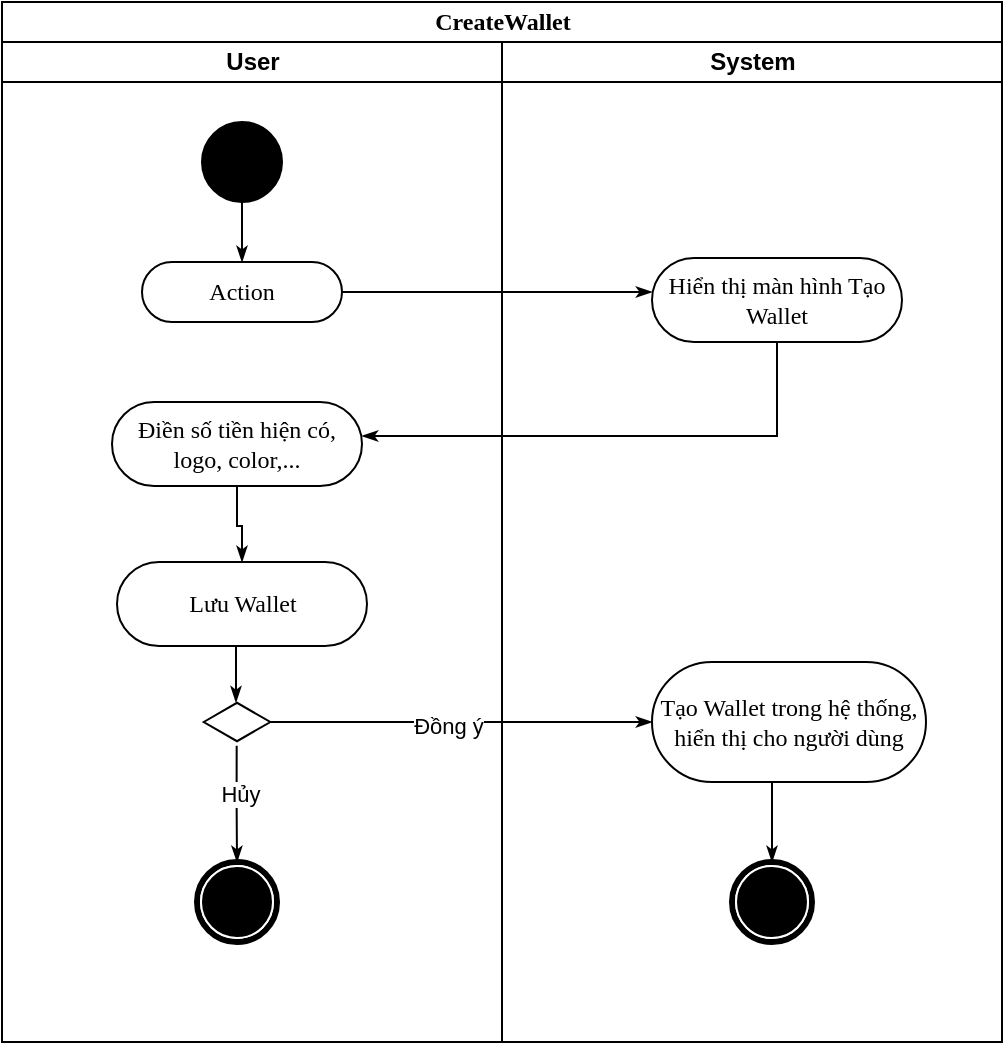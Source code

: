 <mxfile version="24.0.6" type="device">
  <diagram name="Page-1" id="0783ab3e-0a74-02c8-0abd-f7b4e66b4bec">
    <mxGraphModel dx="1216" dy="525" grid="1" gridSize="10" guides="1" tooltips="1" connect="1" arrows="1" fold="1" page="1" pageScale="1" pageWidth="850" pageHeight="1100" background="none" math="0" shadow="0">
      <root>
        <mxCell id="0" />
        <mxCell id="1" parent="0" />
        <mxCell id="1c1d494c118603dd-1" value="CreateWallet" style="swimlane;html=1;childLayout=stackLayout;startSize=20;rounded=0;shadow=0;comic=0;labelBackgroundColor=none;strokeWidth=1;fontFamily=Verdana;fontSize=12;align=center;" parent="1" vertex="1">
          <mxGeometry x="40" y="20" width="500" height="520" as="geometry" />
        </mxCell>
        <mxCell id="1c1d494c118603dd-2" value="User" style="swimlane;html=1;startSize=20;" parent="1c1d494c118603dd-1" vertex="1">
          <mxGeometry y="20" width="250" height="500" as="geometry" />
        </mxCell>
        <mxCell id="60571a20871a0731-4" value="" style="ellipse;whiteSpace=wrap;html=1;rounded=0;shadow=0;comic=0;labelBackgroundColor=none;strokeWidth=1;fillColor=#000000;fontFamily=Verdana;fontSize=12;align=center;" parent="1c1d494c118603dd-2" vertex="1">
          <mxGeometry x="100" y="40" width="40" height="40" as="geometry" />
        </mxCell>
        <mxCell id="60571a20871a0731-8" value="Action" style="rounded=1;whiteSpace=wrap;html=1;shadow=0;comic=0;labelBackgroundColor=none;strokeWidth=1;fontFamily=Verdana;fontSize=12;align=center;arcSize=50;" parent="1c1d494c118603dd-2" vertex="1">
          <mxGeometry x="70" y="110" width="100" height="30" as="geometry" />
        </mxCell>
        <mxCell id="1c1d494c118603dd-27" style="edgeStyle=orthogonalEdgeStyle;rounded=0;html=1;labelBackgroundColor=none;startArrow=none;startFill=0;startSize=5;endArrow=classicThin;endFill=1;endSize=5;jettySize=auto;orthogonalLoop=1;strokeWidth=1;fontFamily=Verdana;fontSize=12" parent="1c1d494c118603dd-2" source="60571a20871a0731-4" target="60571a20871a0731-8" edge="1">
          <mxGeometry relative="1" as="geometry" />
        </mxCell>
        <mxCell id="yX-Vx9N_pX2fVVw5_eaG-4" value="Điền số tiền hiện có, logo, color,..." style="rounded=1;whiteSpace=wrap;html=1;shadow=0;comic=0;labelBackgroundColor=none;strokeWidth=1;fontFamily=Verdana;fontSize=12;align=center;arcSize=50;" vertex="1" parent="1c1d494c118603dd-2">
          <mxGeometry x="55" y="180" width="125" height="42" as="geometry" />
        </mxCell>
        <mxCell id="yX-Vx9N_pX2fVVw5_eaG-8" value="" style="html=1;whiteSpace=wrap;aspect=fixed;shape=isoRectangle;" vertex="1" parent="1c1d494c118603dd-2">
          <mxGeometry x="100.84" y="330" width="33.33" height="20" as="geometry" />
        </mxCell>
        <mxCell id="yX-Vx9N_pX2fVVw5_eaG-9" value="" style="shape=mxgraph.bpmn.shape;html=1;verticalLabelPosition=bottom;labelBackgroundColor=#ffffff;verticalAlign=top;perimeter=ellipsePerimeter;outline=end;symbol=terminate;rounded=0;shadow=0;comic=0;strokeWidth=1;fontFamily=Verdana;fontSize=12;align=center;" vertex="1" parent="1c1d494c118603dd-2">
          <mxGeometry x="97.5" y="410" width="40" height="40" as="geometry" />
        </mxCell>
        <mxCell id="yX-Vx9N_pX2fVVw5_eaG-10" value="Lưu Wallet" style="rounded=1;whiteSpace=wrap;html=1;shadow=0;comic=0;labelBackgroundColor=none;strokeWidth=1;fontFamily=Verdana;fontSize=12;align=center;arcSize=50;" vertex="1" parent="1c1d494c118603dd-2">
          <mxGeometry x="57.5" y="260" width="125" height="42" as="geometry" />
        </mxCell>
        <mxCell id="yX-Vx9N_pX2fVVw5_eaG-11" style="edgeStyle=orthogonalEdgeStyle;rounded=0;html=1;labelBackgroundColor=none;startArrow=none;startFill=0;startSize=5;endArrow=classicThin;endFill=1;endSize=5;jettySize=auto;orthogonalLoop=1;strokeWidth=1;fontFamily=Verdana;fontSize=12" edge="1" parent="1c1d494c118603dd-2" source="yX-Vx9N_pX2fVVw5_eaG-4" target="yX-Vx9N_pX2fVVw5_eaG-10">
          <mxGeometry relative="1" as="geometry">
            <mxPoint x="120" y="200" as="sourcePoint" />
            <mxPoint x="130" y="120" as="targetPoint" />
          </mxGeometry>
        </mxCell>
        <mxCell id="yX-Vx9N_pX2fVVw5_eaG-14" style="edgeStyle=orthogonalEdgeStyle;rounded=0;html=1;labelBackgroundColor=none;startArrow=none;startFill=0;startSize=5;endArrow=classicThin;endFill=1;endSize=5;jettySize=auto;orthogonalLoop=1;strokeWidth=1;fontFamily=Verdana;fontSize=12;entryX=0.485;entryY=0.008;entryDx=0;entryDy=0;entryPerimeter=0;" edge="1" parent="1c1d494c118603dd-2" source="yX-Vx9N_pX2fVVw5_eaG-10" target="yX-Vx9N_pX2fVVw5_eaG-8">
          <mxGeometry relative="1" as="geometry">
            <Array as="points">
              <mxPoint x="117" y="320" />
              <mxPoint x="117" y="320" />
            </Array>
            <mxPoint x="208" y="340" as="sourcePoint" />
            <mxPoint y="387" as="targetPoint" />
          </mxGeometry>
        </mxCell>
        <mxCell id="yX-Vx9N_pX2fVVw5_eaG-17" style="edgeStyle=orthogonalEdgeStyle;rounded=0;html=1;labelBackgroundColor=none;startArrow=none;startFill=0;startSize=5;endArrow=classicThin;endFill=1;endSize=5;jettySize=auto;orthogonalLoop=1;strokeWidth=1;fontFamily=Verdana;fontSize=12;exitX=0.495;exitY=1.093;exitDx=0;exitDy=0;exitPerimeter=0;" edge="1" parent="1c1d494c118603dd-2" source="yX-Vx9N_pX2fVVw5_eaG-8" target="yX-Vx9N_pX2fVVw5_eaG-9">
          <mxGeometry relative="1" as="geometry">
            <Array as="points" />
            <mxPoint x="127" y="312" as="sourcePoint" />
            <mxPoint x="127" y="340" as="targetPoint" />
          </mxGeometry>
        </mxCell>
        <mxCell id="yX-Vx9N_pX2fVVw5_eaG-18" value="Hủy" style="edgeLabel;html=1;align=center;verticalAlign=middle;resizable=0;points=[];" vertex="1" connectable="0" parent="yX-Vx9N_pX2fVVw5_eaG-17">
          <mxGeometry x="-0.18" y="1" relative="1" as="geometry">
            <mxPoint as="offset" />
          </mxGeometry>
        </mxCell>
        <mxCell id="yX-Vx9N_pX2fVVw5_eaG-2" style="edgeStyle=orthogonalEdgeStyle;rounded=0;html=1;labelBackgroundColor=none;startArrow=none;startFill=0;startSize=5;endArrow=classicThin;endFill=1;endSize=5;jettySize=auto;orthogonalLoop=1;strokeWidth=1;fontFamily=Verdana;fontSize=12" edge="1" parent="1c1d494c118603dd-1" target="yX-Vx9N_pX2fVVw5_eaG-1" source="60571a20871a0731-8">
          <mxGeometry relative="1" as="geometry">
            <Array as="points">
              <mxPoint x="370" y="145" />
              <mxPoint x="370" y="145" />
            </Array>
            <mxPoint x="170" y="90" as="sourcePoint" />
          </mxGeometry>
        </mxCell>
        <mxCell id="yX-Vx9N_pX2fVVw5_eaG-5" style="edgeStyle=orthogonalEdgeStyle;rounded=0;html=1;labelBackgroundColor=none;startArrow=none;startFill=0;startSize=5;endArrow=classicThin;endFill=1;endSize=5;jettySize=auto;orthogonalLoop=1;strokeWidth=1;fontFamily=Verdana;fontSize=12" edge="1" parent="1c1d494c118603dd-1" target="yX-Vx9N_pX2fVVw5_eaG-4" source="yX-Vx9N_pX2fVVw5_eaG-1">
          <mxGeometry relative="1" as="geometry">
            <Array as="points">
              <mxPoint x="388" y="217" />
            </Array>
            <mxPoint x="-100" y="217" as="sourcePoint" />
          </mxGeometry>
        </mxCell>
        <mxCell id="1c1d494c118603dd-3" value="System" style="swimlane;html=1;startSize=20;" parent="1c1d494c118603dd-1" vertex="1">
          <mxGeometry x="250" y="20" width="250" height="500" as="geometry" />
        </mxCell>
        <mxCell id="yX-Vx9N_pX2fVVw5_eaG-1" value="Hiển thị màn hình Tạo Wallet" style="rounded=1;whiteSpace=wrap;html=1;shadow=0;comic=0;labelBackgroundColor=none;strokeWidth=1;fontFamily=Verdana;fontSize=12;align=center;arcSize=50;" vertex="1" parent="1c1d494c118603dd-3">
          <mxGeometry x="75" y="108" width="125" height="42" as="geometry" />
        </mxCell>
        <mxCell id="60571a20871a0731-5" value="" style="shape=mxgraph.bpmn.shape;html=1;verticalLabelPosition=bottom;labelBackgroundColor=#ffffff;verticalAlign=top;perimeter=ellipsePerimeter;outline=end;symbol=terminate;rounded=0;shadow=0;comic=0;strokeWidth=1;fontFamily=Verdana;fontSize=12;align=center;" parent="1c1d494c118603dd-3" vertex="1">
          <mxGeometry x="115" y="410" width="40" height="40" as="geometry" />
        </mxCell>
        <mxCell id="yX-Vx9N_pX2fVVw5_eaG-6" value="Tạo Wallet trong hệ thống, hiển thị cho người dùng" style="rounded=1;whiteSpace=wrap;html=1;shadow=0;comic=0;labelBackgroundColor=none;strokeWidth=1;fontFamily=Verdana;fontSize=12;align=center;arcSize=50;" vertex="1" parent="1c1d494c118603dd-3">
          <mxGeometry x="75" y="310" width="137" height="60" as="geometry" />
        </mxCell>
        <mxCell id="yX-Vx9N_pX2fVVw5_eaG-19" style="edgeStyle=orthogonalEdgeStyle;rounded=0;html=1;labelBackgroundColor=none;startArrow=none;startFill=0;startSize=5;endArrow=classicThin;endFill=1;endSize=5;jettySize=auto;orthogonalLoop=1;strokeWidth=1;fontFamily=Verdana;fontSize=12;entryX=0.5;entryY=0;entryDx=0;entryDy=0;" edge="1" parent="1c1d494c118603dd-3" source="yX-Vx9N_pX2fVVw5_eaG-6" target="60571a20871a0731-5">
          <mxGeometry relative="1" as="geometry">
            <Array as="points">
              <mxPoint x="135" y="380" />
              <mxPoint x="135" y="380" />
            </Array>
            <mxPoint x="-85" y="390" as="sourcePoint" />
            <mxPoint x="70" y="390" as="targetPoint" />
          </mxGeometry>
        </mxCell>
        <mxCell id="yX-Vx9N_pX2fVVw5_eaG-15" style="edgeStyle=orthogonalEdgeStyle;rounded=0;html=1;labelBackgroundColor=none;startArrow=none;startFill=0;startSize=5;endArrow=classicThin;endFill=1;endSize=5;jettySize=auto;orthogonalLoop=1;strokeWidth=1;fontFamily=Verdana;fontSize=12" edge="1" parent="1c1d494c118603dd-1" source="yX-Vx9N_pX2fVVw5_eaG-8" target="yX-Vx9N_pX2fVVw5_eaG-6">
          <mxGeometry relative="1" as="geometry">
            <Array as="points" />
            <mxPoint x="140" y="359.41" as="sourcePoint" />
            <mxPoint x="295" y="359.41" as="targetPoint" />
          </mxGeometry>
        </mxCell>
        <mxCell id="yX-Vx9N_pX2fVVw5_eaG-16" value="Đồng ý" style="edgeLabel;html=1;align=center;verticalAlign=middle;resizable=0;points=[];" vertex="1" connectable="0" parent="yX-Vx9N_pX2fVVw5_eaG-15">
          <mxGeometry x="-0.074" y="-2" relative="1" as="geometry">
            <mxPoint as="offset" />
          </mxGeometry>
        </mxCell>
      </root>
    </mxGraphModel>
  </diagram>
</mxfile>
